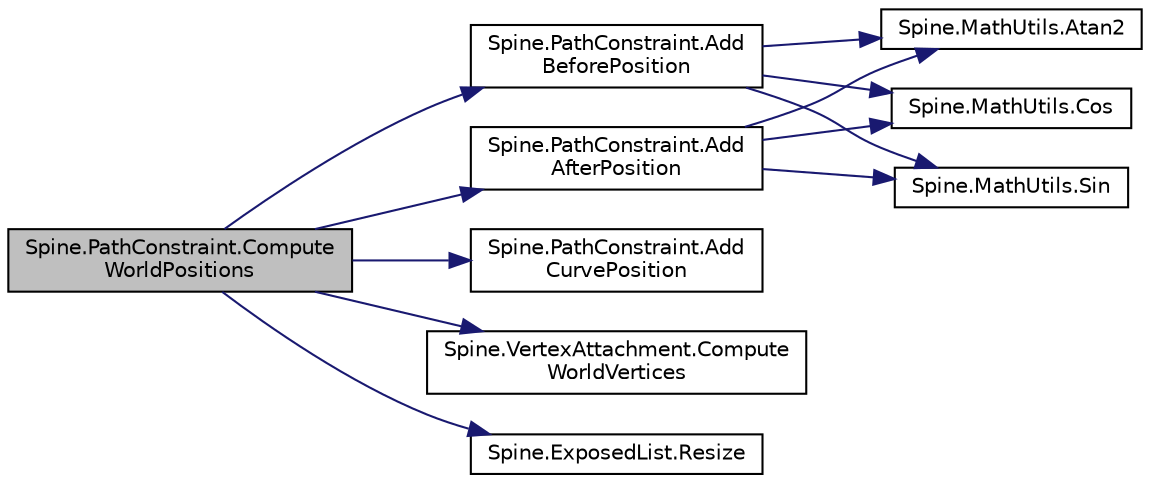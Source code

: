 digraph "Spine.PathConstraint.ComputeWorldPositions"
{
 // LATEX_PDF_SIZE
  edge [fontname="Helvetica",fontsize="10",labelfontname="Helvetica",labelfontsize="10"];
  node [fontname="Helvetica",fontsize="10",shape=record];
  rankdir="LR";
  Node1 [label="Spine.PathConstraint.Compute\lWorldPositions",height=0.2,width=0.4,color="black", fillcolor="grey75", style="filled", fontcolor="black",tooltip=" "];
  Node1 -> Node2 [color="midnightblue",fontsize="10",style="solid",fontname="Helvetica"];
  Node2 [label="Spine.PathConstraint.Add\lAfterPosition",height=0.2,width=0.4,color="black", fillcolor="white", style="filled",URL="$class_spine_1_1_path_constraint.html#a09ff5cb5acc91c834109513418e61943",tooltip=" "];
  Node2 -> Node3 [color="midnightblue",fontsize="10",style="solid",fontname="Helvetica"];
  Node3 [label="Spine.MathUtils.Atan2",height=0.2,width=0.4,color="black", fillcolor="white", style="filled",URL="$class_spine_1_1_math_utils.html#a3e98f9d30d651fcde8320c2bdaa41f74",tooltip="Returns atan2 in radians, faster but less accurate than Math.Atan2. Average error of 0...."];
  Node2 -> Node4 [color="midnightblue",fontsize="10",style="solid",fontname="Helvetica"];
  Node4 [label="Spine.MathUtils.Cos",height=0.2,width=0.4,color="black", fillcolor="white", style="filled",URL="$class_spine_1_1_math_utils.html#a5a54380abac57117f618e55d51c8ffd3",tooltip="Returns the cosine in radians from a lookup table."];
  Node2 -> Node5 [color="midnightblue",fontsize="10",style="solid",fontname="Helvetica"];
  Node5 [label="Spine.MathUtils.Sin",height=0.2,width=0.4,color="black", fillcolor="white", style="filled",URL="$class_spine_1_1_math_utils.html#a28ddf17f11f78969b5dc2d7588071d7b",tooltip="Returns the sine in radians from a lookup table."];
  Node1 -> Node6 [color="midnightblue",fontsize="10",style="solid",fontname="Helvetica"];
  Node6 [label="Spine.PathConstraint.Add\lBeforePosition",height=0.2,width=0.4,color="black", fillcolor="white", style="filled",URL="$class_spine_1_1_path_constraint.html#a3086313512cfee8dc03c0ed0b1c48fda",tooltip=" "];
  Node6 -> Node3 [color="midnightblue",fontsize="10",style="solid",fontname="Helvetica"];
  Node6 -> Node4 [color="midnightblue",fontsize="10",style="solid",fontname="Helvetica"];
  Node6 -> Node5 [color="midnightblue",fontsize="10",style="solid",fontname="Helvetica"];
  Node1 -> Node7 [color="midnightblue",fontsize="10",style="solid",fontname="Helvetica"];
  Node7 [label="Spine.PathConstraint.Add\lCurvePosition",height=0.2,width=0.4,color="black", fillcolor="white", style="filled",URL="$class_spine_1_1_path_constraint.html#afd74a4dbaf77c432e3b33838f1019f91",tooltip=" "];
  Node1 -> Node8 [color="midnightblue",fontsize="10",style="solid",fontname="Helvetica"];
  Node8 [label="Spine.VertexAttachment.Compute\lWorldVertices",height=0.2,width=0.4,color="black", fillcolor="white", style="filled",URL="$class_spine_1_1_vertex_attachment.html#a3a09094aaa5c85778385a1b19397fced",tooltip=" "];
  Node1 -> Node9 [color="midnightblue",fontsize="10",style="solid",fontname="Helvetica"];
  Node9 [label="Spine.ExposedList.Resize",height=0.2,width=0.4,color="black", fillcolor="white", style="filled",URL="$class_spine_1_1_exposed_list.html#a0c2a380505e78617e824331c75f06fc7",tooltip=" "];
}
